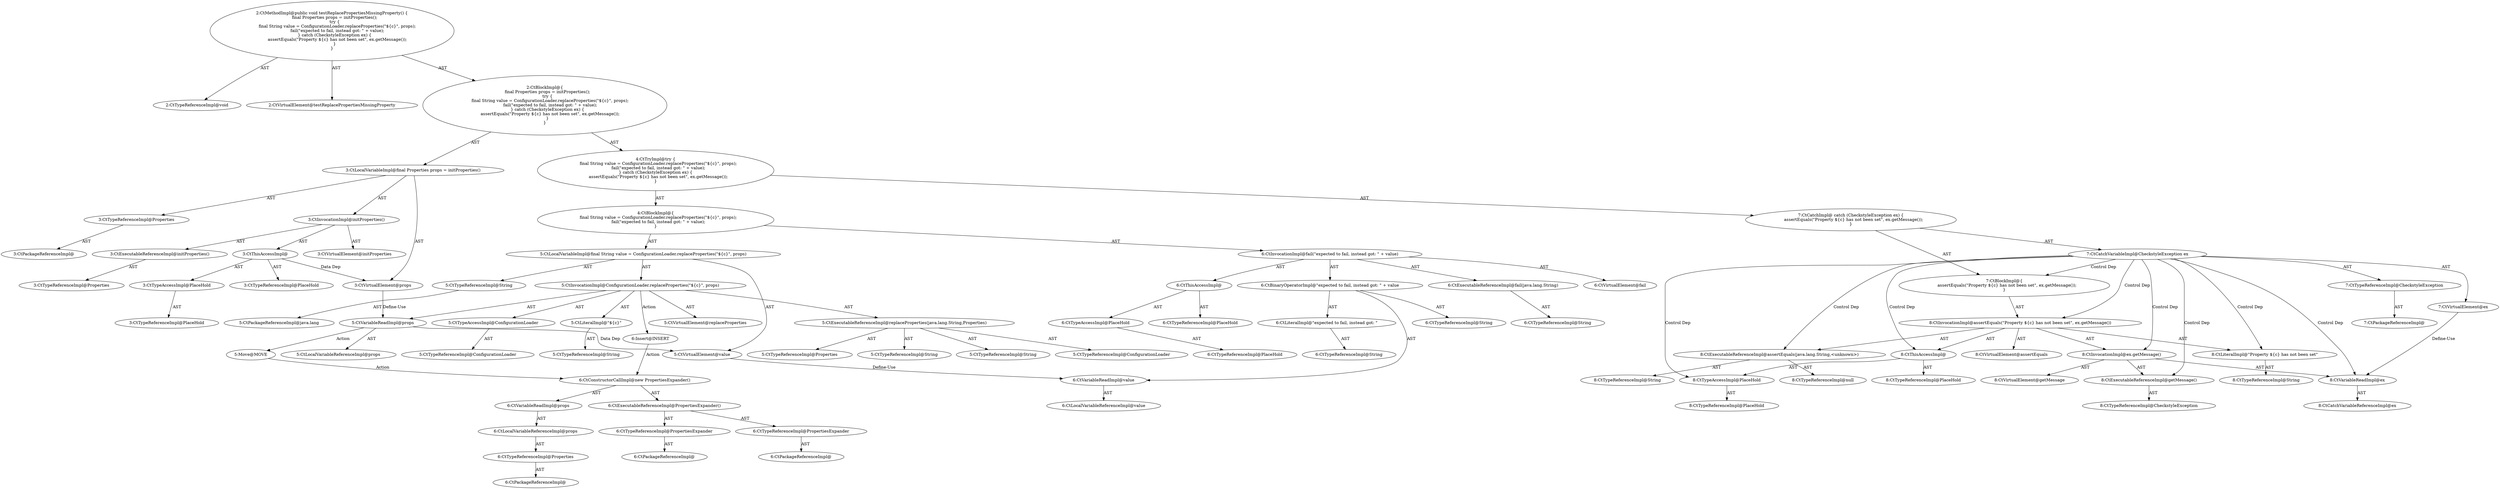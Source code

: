 digraph "testReplacePropertiesMissingProperty#?" {
0 [label="2:CtTypeReferenceImpl@void" shape=ellipse]
1 [label="2:CtVirtualElement@testReplacePropertiesMissingProperty" shape=ellipse]
2 [label="3:CtTypeReferenceImpl@Properties" shape=ellipse]
3 [label="3:CtPackageReferenceImpl@" shape=ellipse]
4 [label="3:CtExecutableReferenceImpl@initProperties()" shape=ellipse]
5 [label="3:CtTypeReferenceImpl@Properties" shape=ellipse]
6 [label="3:CtVirtualElement@initProperties" shape=ellipse]
7 [label="3:CtTypeAccessImpl@PlaceHold" shape=ellipse]
8 [label="3:CtTypeReferenceImpl@PlaceHold" shape=ellipse]
9 [label="3:CtThisAccessImpl@" shape=ellipse]
10 [label="3:CtTypeReferenceImpl@PlaceHold" shape=ellipse]
11 [label="3:CtInvocationImpl@initProperties()" shape=ellipse]
12 [label="3:CtVirtualElement@props" shape=ellipse]
13 [label="3:CtLocalVariableImpl@final Properties props = initProperties()" shape=ellipse]
14 [label="5:CtTypeReferenceImpl@String" shape=ellipse]
15 [label="5:CtPackageReferenceImpl@java.lang" shape=ellipse]
16 [label="5:CtExecutableReferenceImpl@replaceProperties(java.lang.String,Properties)" shape=ellipse]
17 [label="5:CtTypeReferenceImpl@ConfigurationLoader" shape=ellipse]
18 [label="5:CtTypeReferenceImpl@String" shape=ellipse]
19 [label="5:CtTypeReferenceImpl@String" shape=ellipse]
20 [label="5:CtTypeReferenceImpl@Properties" shape=ellipse]
21 [label="5:CtVirtualElement@replaceProperties" shape=ellipse]
22 [label="5:CtTypeAccessImpl@ConfigurationLoader" shape=ellipse]
23 [label="5:CtTypeReferenceImpl@ConfigurationLoader" shape=ellipse]
24 [label="5:CtLiteralImpl@\"$\{c\}\"" shape=ellipse]
25 [label="5:CtTypeReferenceImpl@String" shape=ellipse]
26 [label="5:CtVariableReadImpl@props" shape=ellipse]
27 [label="5:CtLocalVariableReferenceImpl@props" shape=ellipse]
28 [label="5:CtInvocationImpl@ConfigurationLoader.replaceProperties(\"$\{c\}\", props)" shape=ellipse]
29 [label="5:CtVirtualElement@value" shape=ellipse]
30 [label="5:CtLocalVariableImpl@final String value = ConfigurationLoader.replaceProperties(\"$\{c\}\", props)" shape=ellipse]
31 [label="6:CtExecutableReferenceImpl@fail(java.lang.String)" shape=ellipse]
32 [label="6:CtTypeReferenceImpl@String" shape=ellipse]
33 [label="6:CtVirtualElement@fail" shape=ellipse]
34 [label="6:CtTypeAccessImpl@PlaceHold" shape=ellipse]
35 [label="6:CtTypeReferenceImpl@PlaceHold" shape=ellipse]
36 [label="6:CtThisAccessImpl@" shape=ellipse]
37 [label="6:CtTypeReferenceImpl@PlaceHold" shape=ellipse]
38 [label="6:CtLiteralImpl@\"expected to fail, instead got: \"" shape=ellipse]
39 [label="6:CtTypeReferenceImpl@String" shape=ellipse]
40 [label="6:CtVariableReadImpl@value" shape=ellipse]
41 [label="6:CtLocalVariableReferenceImpl@value" shape=ellipse]
42 [label="6:CtBinaryOperatorImpl@\"expected to fail, instead got: \" + value" shape=ellipse]
43 [label="6:CtTypeReferenceImpl@String" shape=ellipse]
44 [label="6:CtInvocationImpl@fail(\"expected to fail, instead got: \" + value)" shape=ellipse]
45 [label="4:CtBlockImpl@\{
    final String value = ConfigurationLoader.replaceProperties(\"$\{c\}\", props);
    fail(\"expected to fail, instead got: \" + value);
\}" shape=ellipse]
46 [label="7:CtVirtualElement@ex" shape=ellipse]
47 [label="7:CtTypeReferenceImpl@CheckstyleException" shape=ellipse]
48 [label="7:CtPackageReferenceImpl@" shape=ellipse]
49 [label="7:CtCatchVariableImpl@CheckstyleException ex" shape=ellipse]
50 [label="8:CtExecutableReferenceImpl@assertEquals(java.lang.String,<unknown>)" shape=ellipse]
51 [label="8:CtTypeReferenceImpl@String" shape=ellipse]
52 [label="8:CtTypeReferenceImpl@null" shape=ellipse]
53 [label="8:CtVirtualElement@assertEquals" shape=ellipse]
54 [label="8:CtTypeAccessImpl@PlaceHold" shape=ellipse]
55 [label="8:CtTypeReferenceImpl@PlaceHold" shape=ellipse]
56 [label="8:CtThisAccessImpl@" shape=ellipse]
57 [label="8:CtTypeReferenceImpl@PlaceHold" shape=ellipse]
58 [label="8:CtLiteralImpl@\"Property $\{c\} has not been set\"" shape=ellipse]
59 [label="8:CtTypeReferenceImpl@String" shape=ellipse]
60 [label="8:CtExecutableReferenceImpl@getMessage()" shape=ellipse]
61 [label="8:CtTypeReferenceImpl@CheckstyleException" shape=ellipse]
62 [label="8:CtVirtualElement@getMessage" shape=ellipse]
63 [label="8:CtVariableReadImpl@ex" shape=ellipse]
64 [label="8:CtCatchVariableReferenceImpl@ex" shape=ellipse]
65 [label="8:CtInvocationImpl@ex.getMessage()" shape=ellipse]
66 [label="8:CtInvocationImpl@assertEquals(\"Property $\{c\} has not been set\", ex.getMessage())" shape=ellipse]
67 [label="7:CtBlockImpl@\{
    assertEquals(\"Property $\{c\} has not been set\", ex.getMessage());
\}" shape=ellipse]
68 [label="7:CtCatchImpl@ catch (CheckstyleException ex) \{
    assertEquals(\"Property $\{c\} has not been set\", ex.getMessage());
\}" shape=ellipse]
69 [label="4:CtTryImpl@try \{
    final String value = ConfigurationLoader.replaceProperties(\"$\{c\}\", props);
    fail(\"expected to fail, instead got: \" + value);
\} catch (CheckstyleException ex) \{
    assertEquals(\"Property $\{c\} has not been set\", ex.getMessage());
\}" shape=ellipse]
70 [label="2:CtBlockImpl@\{
    final Properties props = initProperties();
    try \{
        final String value = ConfigurationLoader.replaceProperties(\"$\{c\}\", props);
        fail(\"expected to fail, instead got: \" + value);
    \} catch (CheckstyleException ex) \{
        assertEquals(\"Property $\{c\} has not been set\", ex.getMessage());
    \}
\}" shape=ellipse]
71 [label="2:CtMethodImpl@public void testReplacePropertiesMissingProperty() \{
    final Properties props = initProperties();
    try \{
        final String value = ConfigurationLoader.replaceProperties(\"$\{c\}\", props);
        fail(\"expected to fail, instead got: \" + value);
    \} catch (CheckstyleException ex) \{
        assertEquals(\"Property $\{c\} has not been set\", ex.getMessage());
    \}
\}" shape=ellipse]
72 [label="6:Insert@INSERT" shape=ellipse]
73 [label="6:CtPackageReferenceImpl@" shape=ellipse]
74 [label="6:CtTypeReferenceImpl@PropertiesExpander" shape=ellipse]
75 [label="6:CtPackageReferenceImpl@" shape=ellipse]
76 [label="6:CtTypeReferenceImpl@PropertiesExpander" shape=ellipse]
77 [label="6:CtExecutableReferenceImpl@PropertiesExpander()" shape=ellipse]
78 [label="6:CtPackageReferenceImpl@" shape=ellipse]
79 [label="6:CtTypeReferenceImpl@Properties" shape=ellipse]
80 [label="6:CtLocalVariableReferenceImpl@props" shape=ellipse]
81 [label="6:CtVariableReadImpl@props" shape=ellipse]
82 [label="6:CtConstructorCallImpl@new PropertiesExpander()" shape=ellipse]
83 [label="5:Move@MOVE" shape=ellipse]
2 -> 3 [label="AST"];
4 -> 5 [label="AST"];
7 -> 8 [label="AST"];
9 -> 10 [label="AST"];
9 -> 7 [label="AST"];
9 -> 12 [label="Data Dep"];
11 -> 6 [label="AST"];
11 -> 9 [label="AST"];
11 -> 4 [label="AST"];
12 -> 26 [label="Define-Use"];
13 -> 12 [label="AST"];
13 -> 2 [label="AST"];
13 -> 11 [label="AST"];
14 -> 15 [label="AST"];
16 -> 17 [label="AST"];
16 -> 18 [label="AST"];
16 -> 19 [label="AST"];
16 -> 20 [label="AST"];
22 -> 23 [label="AST"];
24 -> 25 [label="AST"];
26 -> 27 [label="AST"];
26 -> 29 [label="Data Dep"];
26 -> 83 [label="Action"];
28 -> 21 [label="AST"];
28 -> 22 [label="AST"];
28 -> 16 [label="AST"];
28 -> 24 [label="AST"];
28 -> 26 [label="AST"];
28 -> 72 [label="Action"];
29 -> 40 [label="Define-Use"];
30 -> 29 [label="AST"];
30 -> 14 [label="AST"];
30 -> 28 [label="AST"];
31 -> 32 [label="AST"];
34 -> 35 [label="AST"];
36 -> 37 [label="AST"];
36 -> 34 [label="AST"];
38 -> 39 [label="AST"];
40 -> 41 [label="AST"];
42 -> 43 [label="AST"];
42 -> 38 [label="AST"];
42 -> 40 [label="AST"];
44 -> 33 [label="AST"];
44 -> 36 [label="AST"];
44 -> 31 [label="AST"];
44 -> 42 [label="AST"];
45 -> 30 [label="AST"];
45 -> 44 [label="AST"];
46 -> 63 [label="Define-Use"];
47 -> 48 [label="AST"];
49 -> 46 [label="AST"];
49 -> 47 [label="AST"];
49 -> 67 [label="Control Dep"];
49 -> 66 [label="Control Dep"];
49 -> 50 [label="Control Dep"];
49 -> 56 [label="Control Dep"];
49 -> 54 [label="Control Dep"];
49 -> 58 [label="Control Dep"];
49 -> 65 [label="Control Dep"];
49 -> 60 [label="Control Dep"];
49 -> 63 [label="Control Dep"];
50 -> 51 [label="AST"];
50 -> 52 [label="AST"];
54 -> 55 [label="AST"];
56 -> 57 [label="AST"];
56 -> 54 [label="AST"];
58 -> 59 [label="AST"];
60 -> 61 [label="AST"];
63 -> 64 [label="AST"];
65 -> 62 [label="AST"];
65 -> 63 [label="AST"];
65 -> 60 [label="AST"];
66 -> 53 [label="AST"];
66 -> 56 [label="AST"];
66 -> 50 [label="AST"];
66 -> 58 [label="AST"];
66 -> 65 [label="AST"];
67 -> 66 [label="AST"];
68 -> 49 [label="AST"];
68 -> 67 [label="AST"];
69 -> 45 [label="AST"];
69 -> 68 [label="AST"];
70 -> 13 [label="AST"];
70 -> 69 [label="AST"];
71 -> 1 [label="AST"];
71 -> 0 [label="AST"];
71 -> 70 [label="AST"];
72 -> 82 [label="Action"];
74 -> 73 [label="AST"];
76 -> 75 [label="AST"];
77 -> 74 [label="AST"];
77 -> 76 [label="AST"];
79 -> 78 [label="AST"];
80 -> 79 [label="AST"];
81 -> 80 [label="AST"];
82 -> 77 [label="AST"];
82 -> 81 [label="AST"];
83 -> 82 [label="Action"];
}